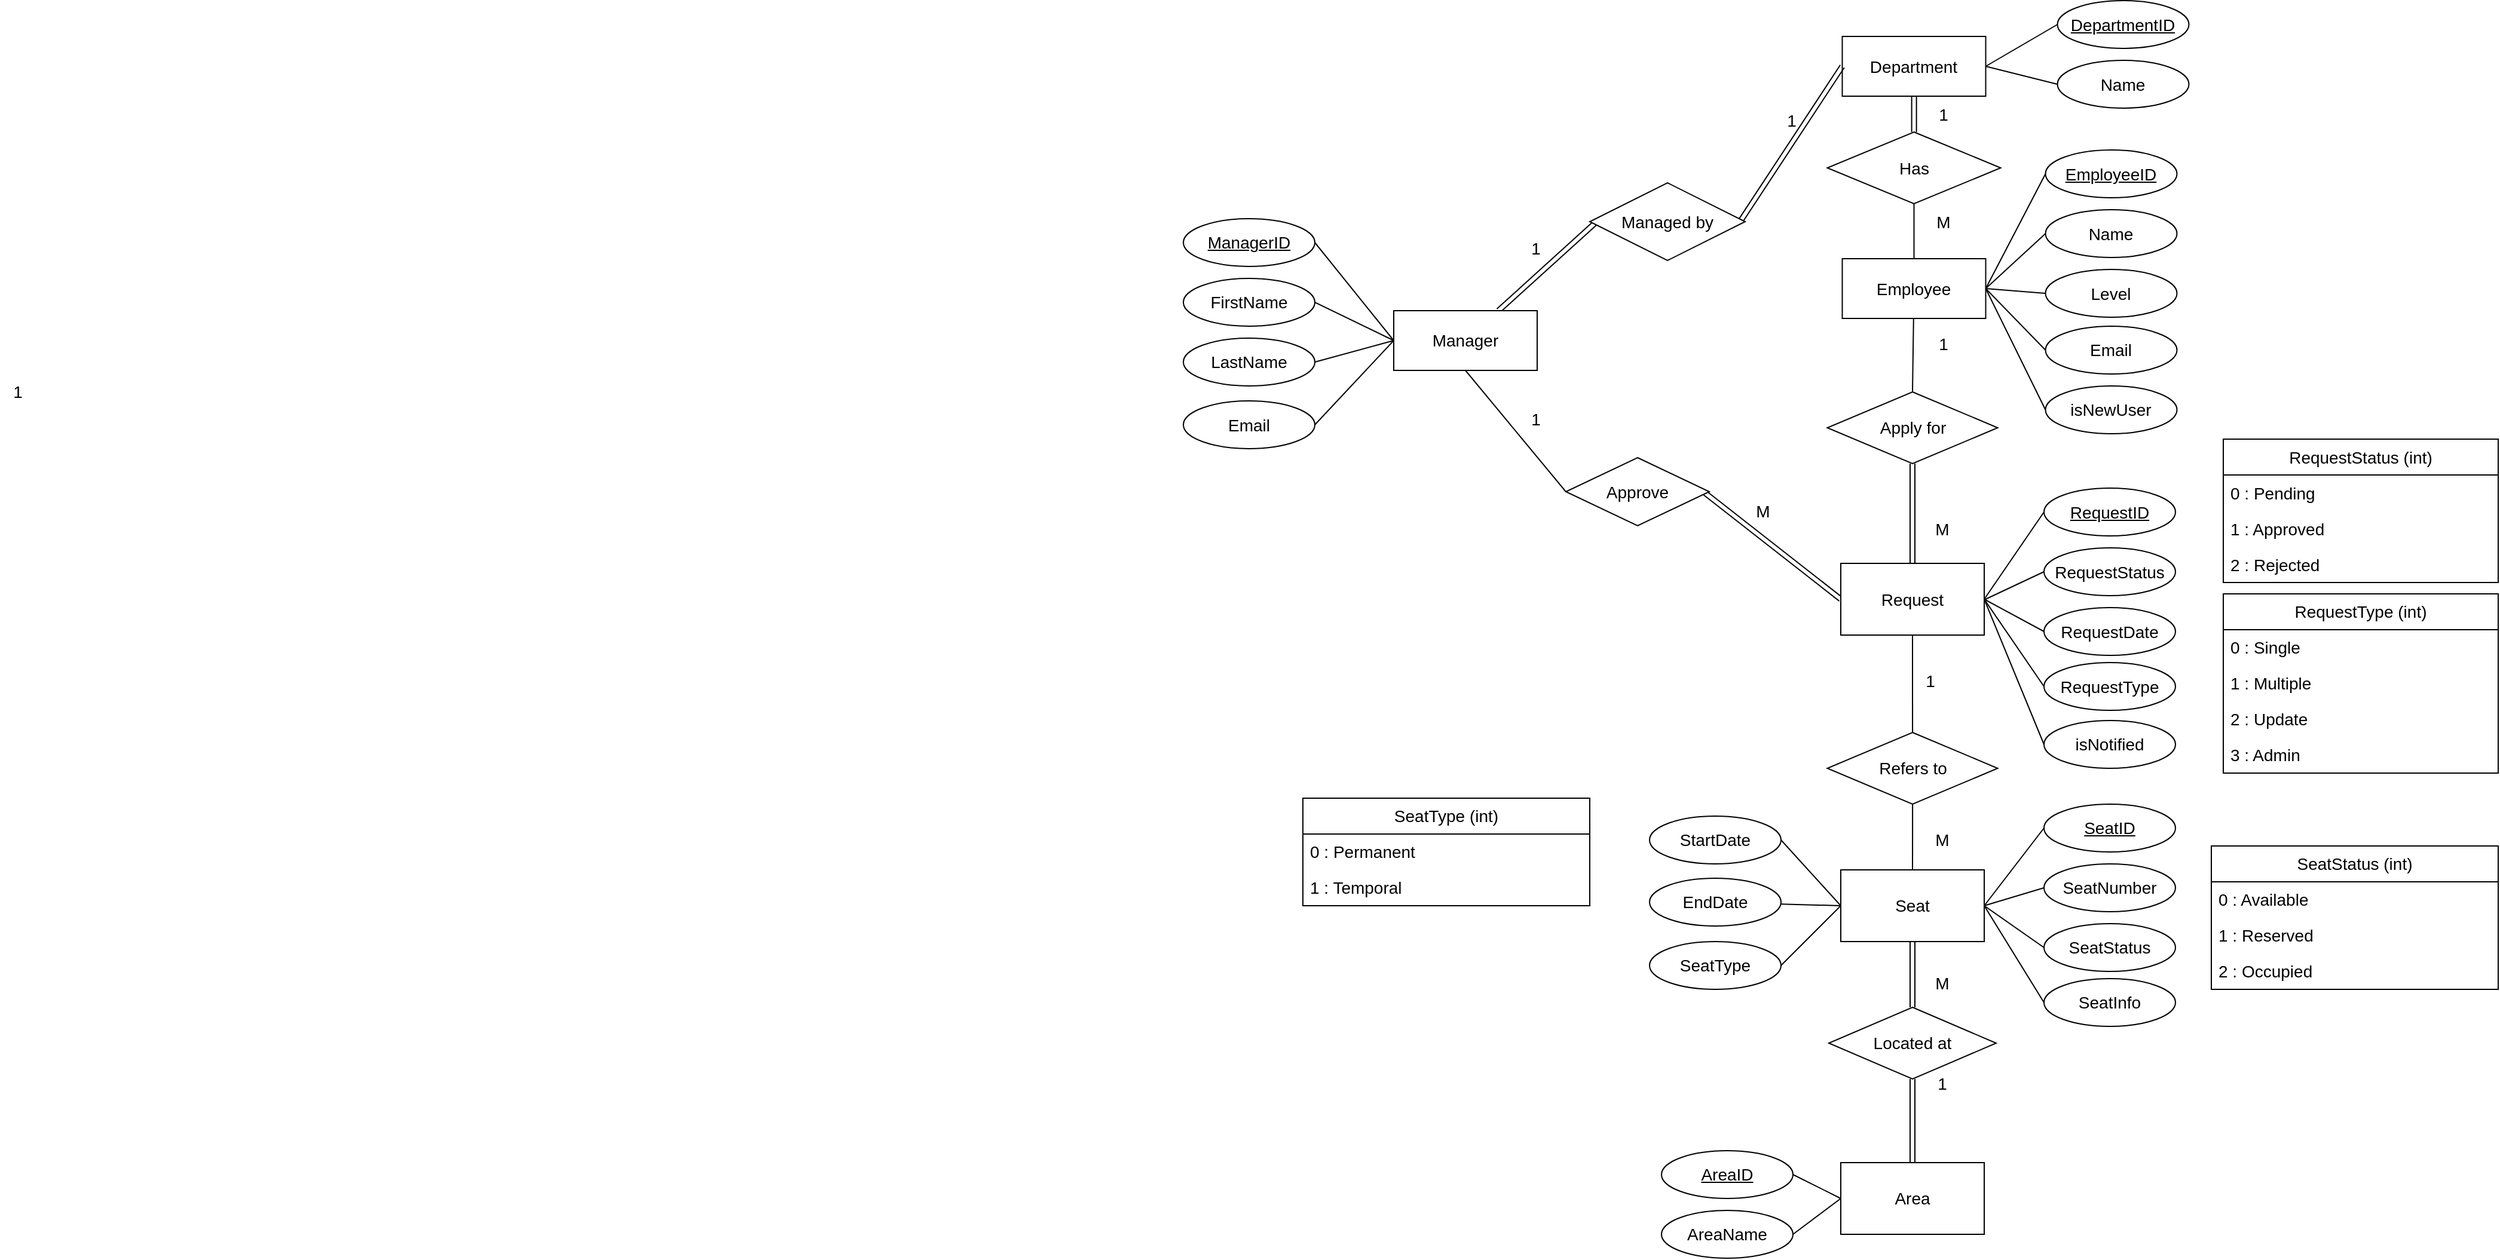 <mxfile version="21.2.1" type="github">
  <diagram name="Page-1" id="x9sIC2Sda1F80iPU7M8W">
    <mxGraphModel dx="3088" dy="756" grid="1" gridSize="10" guides="1" tooltips="1" connect="1" arrows="1" fold="1" page="1" pageScale="1" pageWidth="827" pageHeight="1169" math="0" shadow="0">
      <root>
        <mxCell id="0" />
        <mxCell id="1" parent="0" />
        <mxCell id="0jnCKDfPPuCcQXMNyFVX-3" value="" style="edgeStyle=orthogonalEdgeStyle;rounded=0;orthogonalLoop=1;jettySize=auto;html=1;endArrow=none;endFill=0;shape=link;fontSize=14;" parent="1" source="0jnCKDfPPuCcQXMNyFVX-1" target="0jnCKDfPPuCcQXMNyFVX-2" edge="1">
          <mxGeometry relative="1" as="geometry" />
        </mxCell>
        <mxCell id="0jnCKDfPPuCcQXMNyFVX-11" value="" style="rounded=0;orthogonalLoop=1;jettySize=auto;html=1;endArrow=none;endFill=0;entryX=0;entryY=0.5;entryDx=0;entryDy=0;exitX=1;exitY=0.5;exitDx=0;exitDy=0;fontSize=14;" parent="1" source="0jnCKDfPPuCcQXMNyFVX-1" target="0jnCKDfPPuCcQXMNyFVX-10" edge="1">
          <mxGeometry relative="1" as="geometry" />
        </mxCell>
        <mxCell id="0jnCKDfPPuCcQXMNyFVX-13" style="rounded=0;orthogonalLoop=1;jettySize=auto;html=1;endArrow=none;endFill=0;entryX=0;entryY=0.5;entryDx=0;entryDy=0;exitX=1;exitY=0.5;exitDx=0;exitDy=0;fontSize=14;" parent="1" source="0jnCKDfPPuCcQXMNyFVX-1" target="0jnCKDfPPuCcQXMNyFVX-12" edge="1">
          <mxGeometry relative="1" as="geometry" />
        </mxCell>
        <mxCell id="0jnCKDfPPuCcQXMNyFVX-1" value="Department" style="rounded=0;whiteSpace=wrap;html=1;fontSize=14;" parent="1" vertex="1">
          <mxGeometry x="111.25" y="67.5" width="120" height="50" as="geometry" />
        </mxCell>
        <mxCell id="RbO1kLJSpm7-IBDXhGbu-28" style="edgeStyle=orthogonalEdgeStyle;rounded=0;orthogonalLoop=1;jettySize=auto;html=1;entryX=0.5;entryY=0;entryDx=0;entryDy=0;endArrow=none;endFill=0;" parent="1" source="0jnCKDfPPuCcQXMNyFVX-2" target="0jnCKDfPPuCcQXMNyFVX-5" edge="1">
          <mxGeometry relative="1" as="geometry" />
        </mxCell>
        <mxCell id="0jnCKDfPPuCcQXMNyFVX-2" value="Has" style="rhombus;whiteSpace=wrap;html=1;rounded=0;fontSize=14;" parent="1" vertex="1">
          <mxGeometry x="98.75" y="147.5" width="145" height="60" as="geometry" />
        </mxCell>
        <mxCell id="0jnCKDfPPuCcQXMNyFVX-4" value="M" style="text;html=1;strokeColor=none;fillColor=none;align=center;verticalAlign=middle;whiteSpace=wrap;rounded=0;fontSize=14;" parent="1" vertex="1">
          <mxGeometry x="181.25" y="207.5" width="30" height="30" as="geometry" />
        </mxCell>
        <mxCell id="0jnCKDfPPuCcQXMNyFVX-19" style="rounded=0;orthogonalLoop=1;jettySize=auto;html=1;entryX=0;entryY=0.5;entryDx=0;entryDy=0;endArrow=none;endFill=0;exitX=1;exitY=0.5;exitDx=0;exitDy=0;fontSize=14;" parent="1" source="0jnCKDfPPuCcQXMNyFVX-5" target="0jnCKDfPPuCcQXMNyFVX-14" edge="1">
          <mxGeometry relative="1" as="geometry" />
        </mxCell>
        <mxCell id="0jnCKDfPPuCcQXMNyFVX-20" style="rounded=0;orthogonalLoop=1;jettySize=auto;html=1;entryX=0;entryY=0.5;entryDx=0;entryDy=0;endArrow=none;endFill=0;fontSize=14;exitX=1;exitY=0.5;exitDx=0;exitDy=0;" parent="1" source="0jnCKDfPPuCcQXMNyFVX-5" target="0jnCKDfPPuCcQXMNyFVX-15" edge="1">
          <mxGeometry relative="1" as="geometry">
            <mxPoint x="231.25" y="262.5" as="sourcePoint" />
          </mxGeometry>
        </mxCell>
        <mxCell id="0jnCKDfPPuCcQXMNyFVX-21" style="rounded=0;orthogonalLoop=1;jettySize=auto;html=1;entryX=0;entryY=0.5;entryDx=0;entryDy=0;endArrow=none;endFill=0;fontSize=14;exitX=1;exitY=0.5;exitDx=0;exitDy=0;" parent="1" source="0jnCKDfPPuCcQXMNyFVX-5" target="0jnCKDfPPuCcQXMNyFVX-16" edge="1">
          <mxGeometry relative="1" as="geometry">
            <mxPoint x="231.25" y="262.5" as="sourcePoint" />
          </mxGeometry>
        </mxCell>
        <mxCell id="0jnCKDfPPuCcQXMNyFVX-22" style="rounded=0;orthogonalLoop=1;jettySize=auto;html=1;entryX=0;entryY=0.5;entryDx=0;entryDy=0;endArrow=none;endFill=0;fontSize=14;exitX=1;exitY=0.5;exitDx=0;exitDy=0;" parent="1" source="0jnCKDfPPuCcQXMNyFVX-5" target="0jnCKDfPPuCcQXMNyFVX-17" edge="1">
          <mxGeometry relative="1" as="geometry">
            <mxPoint x="231.25" y="262.5" as="sourcePoint" />
          </mxGeometry>
        </mxCell>
        <mxCell id="0jnCKDfPPuCcQXMNyFVX-28" value="" style="rounded=0;orthogonalLoop=1;jettySize=auto;html=1;fontSize=14;entryX=0.5;entryY=0;entryDx=0;entryDy=0;endArrow=none;endFill=0;" parent="1" source="0jnCKDfPPuCcQXMNyFVX-5" target="znWmD3map7zhyLhBwitS-1" edge="1">
          <mxGeometry relative="1" as="geometry">
            <mxPoint x="170.823" y="342.36" as="targetPoint" />
          </mxGeometry>
        </mxCell>
        <mxCell id="RbO1kLJSpm7-IBDXhGbu-32" style="rounded=0;orthogonalLoop=1;jettySize=auto;html=1;entryX=0;entryY=0.5;entryDx=0;entryDy=0;endArrow=none;endFill=0;exitX=1;exitY=0.5;exitDx=0;exitDy=0;" parent="1" source="0jnCKDfPPuCcQXMNyFVX-5" target="RbO1kLJSpm7-IBDXhGbu-31" edge="1">
          <mxGeometry relative="1" as="geometry" />
        </mxCell>
        <mxCell id="0jnCKDfPPuCcQXMNyFVX-5" value="Employee" style="whiteSpace=wrap;html=1;rounded=0;fontSize=14;" parent="1" vertex="1">
          <mxGeometry x="111.25" y="253.5" width="120" height="50" as="geometry" />
        </mxCell>
        <mxCell id="0jnCKDfPPuCcQXMNyFVX-7" value="1" style="text;html=1;strokeColor=none;fillColor=none;align=center;verticalAlign=middle;whiteSpace=wrap;rounded=0;fontSize=14;" parent="1" vertex="1">
          <mxGeometry x="181.25" y="117.5" width="30" height="30" as="geometry" />
        </mxCell>
        <mxCell id="0jnCKDfPPuCcQXMNyFVX-10" value="&lt;u style=&quot;font-size: 14px;&quot;&gt;DepartmentID&lt;/u&gt;" style="ellipse;whiteSpace=wrap;html=1;rounded=0;fontSize=14;" parent="1" vertex="1">
          <mxGeometry x="291.25" y="37.5" width="110" height="40" as="geometry" />
        </mxCell>
        <mxCell id="0jnCKDfPPuCcQXMNyFVX-12" value="Name" style="ellipse;whiteSpace=wrap;html=1;rounded=0;fontSize=14;" parent="1" vertex="1">
          <mxGeometry x="291.25" y="87.5" width="110" height="40" as="geometry" />
        </mxCell>
        <mxCell id="0jnCKDfPPuCcQXMNyFVX-14" value="&lt;u style=&quot;font-size: 14px;&quot;&gt;EmployeeID&lt;/u&gt;" style="ellipse;whiteSpace=wrap;html=1;rounded=0;fontSize=14;" parent="1" vertex="1">
          <mxGeometry x="281.25" y="162.5" width="110" height="40" as="geometry" />
        </mxCell>
        <mxCell id="0jnCKDfPPuCcQXMNyFVX-15" value="Name" style="ellipse;whiteSpace=wrap;html=1;rounded=0;fontSize=14;" parent="1" vertex="1">
          <mxGeometry x="281.25" y="212.5" width="110" height="40" as="geometry" />
        </mxCell>
        <mxCell id="0jnCKDfPPuCcQXMNyFVX-16" value="Level" style="ellipse;whiteSpace=wrap;html=1;rounded=0;fontSize=14;" parent="1" vertex="1">
          <mxGeometry x="281.25" y="262.5" width="110" height="40" as="geometry" />
        </mxCell>
        <mxCell id="0jnCKDfPPuCcQXMNyFVX-17" value="Email" style="ellipse;whiteSpace=wrap;html=1;rounded=0;fontSize=14;" parent="1" vertex="1">
          <mxGeometry x="281.25" y="310" width="110" height="40" as="geometry" />
        </mxCell>
        <mxCell id="0jnCKDfPPuCcQXMNyFVX-47" value="" style="edgeStyle=orthogonalEdgeStyle;rounded=0;orthogonalLoop=1;jettySize=auto;html=1;endArrow=none;endFill=0;fontSize=14;" parent="1" source="0jnCKDfPPuCcQXMNyFVX-27" target="0jnCKDfPPuCcQXMNyFVX-46" edge="1">
          <mxGeometry relative="1" as="geometry" />
        </mxCell>
        <mxCell id="0jnCKDfPPuCcQXMNyFVX-27" value="Refers to" style="rhombus;whiteSpace=wrap;html=1;rounded=0;fontSize=14;" parent="1" vertex="1">
          <mxGeometry x="98.75" y="650" width="142.5" height="60" as="geometry" />
        </mxCell>
        <mxCell id="0jnCKDfPPuCcQXMNyFVX-29" value="1" style="text;html=1;strokeColor=none;fillColor=none;align=center;verticalAlign=middle;whiteSpace=wrap;rounded=0;fontSize=14;" parent="1" vertex="1">
          <mxGeometry x="181.25" y="310" width="30" height="30" as="geometry" />
        </mxCell>
        <mxCell id="0jnCKDfPPuCcQXMNyFVX-37" value="RequestStatus (int)" style="swimlane;fontStyle=0;childLayout=stackLayout;horizontal=1;startSize=30;horizontalStack=0;resizeParent=1;resizeParentMax=0;resizeLast=0;collapsible=1;marginBottom=0;whiteSpace=wrap;html=1;fontSize=14;" parent="1" vertex="1">
          <mxGeometry x="430" y="404.5" width="230" height="120" as="geometry" />
        </mxCell>
        <mxCell id="0jnCKDfPPuCcQXMNyFVX-38" value="0 : Pending" style="text;strokeColor=none;fillColor=none;align=left;verticalAlign=middle;spacingLeft=4;spacingRight=4;overflow=hidden;points=[[0,0.5],[1,0.5]];portConstraint=eastwest;rotatable=0;whiteSpace=wrap;html=1;fontSize=14;" parent="0jnCKDfPPuCcQXMNyFVX-37" vertex="1">
          <mxGeometry y="30" width="230" height="30" as="geometry" />
        </mxCell>
        <mxCell id="0jnCKDfPPuCcQXMNyFVX-39" value="1 : Approved" style="text;strokeColor=none;fillColor=none;align=left;verticalAlign=middle;spacingLeft=4;spacingRight=4;overflow=hidden;points=[[0,0.5],[1,0.5]];portConstraint=eastwest;rotatable=0;whiteSpace=wrap;html=1;fontSize=14;" parent="0jnCKDfPPuCcQXMNyFVX-37" vertex="1">
          <mxGeometry y="60" width="230" height="30" as="geometry" />
        </mxCell>
        <mxCell id="0jnCKDfPPuCcQXMNyFVX-40" value="2 : Rejected" style="text;strokeColor=none;fillColor=none;align=left;verticalAlign=middle;spacingLeft=4;spacingRight=4;overflow=hidden;points=[[0,0.5],[1,0.5]];portConstraint=eastwest;rotatable=0;whiteSpace=wrap;html=1;fontSize=14;" parent="0jnCKDfPPuCcQXMNyFVX-37" vertex="1">
          <mxGeometry y="90" width="230" height="30" as="geometry" />
        </mxCell>
        <mxCell id="0jnCKDfPPuCcQXMNyFVX-42" value="SeatStatus (int)" style="swimlane;fontStyle=0;childLayout=stackLayout;horizontal=1;startSize=30;horizontalStack=0;resizeParent=1;resizeParentMax=0;resizeLast=0;collapsible=1;marginBottom=0;whiteSpace=wrap;html=1;fontSize=14;" parent="1" vertex="1">
          <mxGeometry x="420" y="745" width="240" height="120" as="geometry">
            <mxRectangle x="430" y="734" width="140" height="30" as="alternateBounds" />
          </mxGeometry>
        </mxCell>
        <mxCell id="0jnCKDfPPuCcQXMNyFVX-43" value="0 : Available" style="text;strokeColor=none;fillColor=none;align=left;verticalAlign=middle;spacingLeft=4;spacingRight=4;overflow=hidden;points=[[0,0.5],[1,0.5]];portConstraint=eastwest;rotatable=0;whiteSpace=wrap;html=1;fontSize=14;" parent="0jnCKDfPPuCcQXMNyFVX-42" vertex="1">
          <mxGeometry y="30" width="240" height="30" as="geometry" />
        </mxCell>
        <mxCell id="0jnCKDfPPuCcQXMNyFVX-44" value="1 : Reserved" style="text;strokeColor=none;fillColor=none;align=left;verticalAlign=middle;spacingLeft=4;spacingRight=4;overflow=hidden;points=[[0,0.5],[1,0.5]];portConstraint=eastwest;rotatable=0;whiteSpace=wrap;html=1;fontSize=14;" parent="0jnCKDfPPuCcQXMNyFVX-42" vertex="1">
          <mxGeometry y="60" width="240" height="30" as="geometry" />
        </mxCell>
        <mxCell id="0jnCKDfPPuCcQXMNyFVX-45" value="2 : Occupied" style="text;strokeColor=none;fillColor=none;align=left;verticalAlign=middle;spacingLeft=4;spacingRight=4;overflow=hidden;points=[[0,0.5],[1,0.5]];portConstraint=eastwest;rotatable=0;whiteSpace=wrap;html=1;fontSize=14;" parent="0jnCKDfPPuCcQXMNyFVX-42" vertex="1">
          <mxGeometry y="90" width="240" height="30" as="geometry" />
        </mxCell>
        <mxCell id="0jnCKDfPPuCcQXMNyFVX-52" style="rounded=0;orthogonalLoop=1;jettySize=auto;html=1;entryX=0;entryY=0.5;entryDx=0;entryDy=0;endArrow=none;endFill=0;fontSize=14;" parent="1" target="0jnCKDfPPuCcQXMNyFVX-48" edge="1">
          <mxGeometry relative="1" as="geometry">
            <mxPoint x="270" y="745" as="targetPoint" />
            <mxPoint x="230" y="795" as="sourcePoint" />
          </mxGeometry>
        </mxCell>
        <mxCell id="0jnCKDfPPuCcQXMNyFVX-53" style="rounded=0;orthogonalLoop=1;jettySize=auto;html=1;entryX=0;entryY=0.5;entryDx=0;entryDy=0;endArrow=none;endFill=0;exitX=1;exitY=0.5;exitDx=0;exitDy=0;fontSize=14;" parent="1" source="0jnCKDfPPuCcQXMNyFVX-46" target="0jnCKDfPPuCcQXMNyFVX-49" edge="1">
          <mxGeometry relative="1" as="geometry" />
        </mxCell>
        <mxCell id="0jnCKDfPPuCcQXMNyFVX-54" style="rounded=0;orthogonalLoop=1;jettySize=auto;html=1;entryX=0;entryY=0.5;entryDx=0;entryDy=0;endArrow=none;endFill=0;exitX=1;exitY=0.5;exitDx=0;exitDy=0;fontSize=14;" parent="1" source="0jnCKDfPPuCcQXMNyFVX-46" target="0jnCKDfPPuCcQXMNyFVX-50" edge="1">
          <mxGeometry relative="1" as="geometry" />
        </mxCell>
        <mxCell id="0jnCKDfPPuCcQXMNyFVX-55" style="rounded=0;orthogonalLoop=1;jettySize=auto;html=1;entryX=0;entryY=0.5;entryDx=0;entryDy=0;endArrow=none;endFill=0;exitX=1;exitY=0.5;exitDx=0;exitDy=0;fontSize=14;" parent="1" source="0jnCKDfPPuCcQXMNyFVX-46" target="0jnCKDfPPuCcQXMNyFVX-51" edge="1">
          <mxGeometry relative="1" as="geometry">
            <mxPoint x="230" y="795" as="sourcePoint" />
          </mxGeometry>
        </mxCell>
        <mxCell id="0jnCKDfPPuCcQXMNyFVX-60" style="edgeStyle=orthogonalEdgeStyle;rounded=0;orthogonalLoop=1;jettySize=auto;html=1;entryX=0.5;entryY=0;entryDx=0;entryDy=0;endArrow=none;endFill=0;shape=link;fontSize=14;" parent="1" source="0jnCKDfPPuCcQXMNyFVX-46" target="0jnCKDfPPuCcQXMNyFVX-59" edge="1">
          <mxGeometry relative="1" as="geometry" />
        </mxCell>
        <mxCell id="0jnCKDfPPuCcQXMNyFVX-46" value="Seat" style="whiteSpace=wrap;html=1;rounded=0;fontSize=14;" parent="1" vertex="1">
          <mxGeometry x="110" y="765" width="120" height="60" as="geometry" />
        </mxCell>
        <mxCell id="0jnCKDfPPuCcQXMNyFVX-48" value="&lt;u style=&quot;font-size: 14px;&quot;&gt;SeatID&lt;/u&gt;" style="ellipse;whiteSpace=wrap;html=1;rounded=0;fontSize=14;" parent="1" vertex="1">
          <mxGeometry x="280" y="710" width="110" height="40" as="geometry" />
        </mxCell>
        <mxCell id="0jnCKDfPPuCcQXMNyFVX-49" value="SeatNumber" style="ellipse;whiteSpace=wrap;html=1;rounded=0;fontSize=14;" parent="1" vertex="1">
          <mxGeometry x="280" y="760" width="110" height="40" as="geometry" />
        </mxCell>
        <mxCell id="0jnCKDfPPuCcQXMNyFVX-50" value="SeatStatus" style="ellipse;whiteSpace=wrap;html=1;rounded=0;fontSize=14;" parent="1" vertex="1">
          <mxGeometry x="280" y="810" width="110" height="40" as="geometry" />
        </mxCell>
        <mxCell id="0jnCKDfPPuCcQXMNyFVX-51" value="SeatInfo" style="ellipse;whiteSpace=wrap;html=1;rounded=0;fontSize=14;" parent="1" vertex="1">
          <mxGeometry x="280" y="856" width="110" height="40" as="geometry" />
        </mxCell>
        <mxCell id="0jnCKDfPPuCcQXMNyFVX-64" value="" style="edgeStyle=orthogonalEdgeStyle;rounded=0;orthogonalLoop=1;jettySize=auto;html=1;shape=link;fontSize=14;" parent="1" source="0jnCKDfPPuCcQXMNyFVX-59" target="0jnCKDfPPuCcQXMNyFVX-63" edge="1">
          <mxGeometry relative="1" as="geometry" />
        </mxCell>
        <mxCell id="0jnCKDfPPuCcQXMNyFVX-59" value="Located at" style="rhombus;whiteSpace=wrap;html=1;rounded=0;fontSize=14;" parent="1" vertex="1">
          <mxGeometry x="100" y="880" width="140" height="60" as="geometry" />
        </mxCell>
        <mxCell id="0jnCKDfPPuCcQXMNyFVX-61" value="M" style="text;html=1;strokeColor=none;fillColor=none;align=center;verticalAlign=middle;whiteSpace=wrap;rounded=0;fontSize=14;" parent="1" vertex="1">
          <mxGeometry x="180" y="725" width="30" height="30" as="geometry" />
        </mxCell>
        <mxCell id="0jnCKDfPPuCcQXMNyFVX-62" value="M" style="text;html=1;strokeColor=none;fillColor=none;align=center;verticalAlign=middle;whiteSpace=wrap;rounded=0;fontSize=14;" parent="1" vertex="1">
          <mxGeometry x="180" y="845" width="30" height="30" as="geometry" />
        </mxCell>
        <mxCell id="0jnCKDfPPuCcQXMNyFVX-63" value="Area" style="whiteSpace=wrap;html=1;rounded=0;fontSize=14;" parent="1" vertex="1">
          <mxGeometry x="110" y="1010" width="120" height="60" as="geometry" />
        </mxCell>
        <mxCell id="0jnCKDfPPuCcQXMNyFVX-68" style="rounded=0;orthogonalLoop=1;jettySize=auto;html=1;entryX=0;entryY=0.5;entryDx=0;entryDy=0;endArrow=none;endFill=0;exitX=1;exitY=0.5;exitDx=0;exitDy=0;fontSize=14;" parent="1" source="0jnCKDfPPuCcQXMNyFVX-65" target="0jnCKDfPPuCcQXMNyFVX-63" edge="1">
          <mxGeometry relative="1" as="geometry" />
        </mxCell>
        <mxCell id="0jnCKDfPPuCcQXMNyFVX-65" value="&lt;u style=&quot;font-size: 14px;&quot;&gt;AreaID&lt;/u&gt;" style="ellipse;whiteSpace=wrap;html=1;rounded=0;fontSize=14;" parent="1" vertex="1">
          <mxGeometry x="-40" y="1000" width="110" height="40" as="geometry" />
        </mxCell>
        <mxCell id="0jnCKDfPPuCcQXMNyFVX-69" style="rounded=0;orthogonalLoop=1;jettySize=auto;html=1;endArrow=none;endFill=0;exitX=1;exitY=0.5;exitDx=0;exitDy=0;fontSize=14;" parent="1" source="0jnCKDfPPuCcQXMNyFVX-66" edge="1">
          <mxGeometry relative="1" as="geometry">
            <mxPoint x="110" y="1040" as="targetPoint" />
          </mxGeometry>
        </mxCell>
        <mxCell id="0jnCKDfPPuCcQXMNyFVX-66" value="AreaName" style="ellipse;whiteSpace=wrap;html=1;rounded=0;fontSize=14;" parent="1" vertex="1">
          <mxGeometry x="-40" y="1050" width="110" height="40" as="geometry" />
        </mxCell>
        <mxCell id="0jnCKDfPPuCcQXMNyFVX-70" value="1" style="text;html=1;strokeColor=none;fillColor=none;align=center;verticalAlign=middle;whiteSpace=wrap;rounded=0;fontSize=14;" parent="1" vertex="1">
          <mxGeometry x="180" y="929" width="30" height="30" as="geometry" />
        </mxCell>
        <mxCell id="znWmD3map7zhyLhBwitS-8" value="" style="edgeStyle=orthogonalEdgeStyle;rounded=0;orthogonalLoop=1;jettySize=auto;html=1;endArrow=none;endFill=0;shape=link;exitX=0.5;exitY=1;exitDx=0;exitDy=0;" parent="1" source="znWmD3map7zhyLhBwitS-1" target="znWmD3map7zhyLhBwitS-7" edge="1">
          <mxGeometry relative="1" as="geometry" />
        </mxCell>
        <mxCell id="znWmD3map7zhyLhBwitS-1" value="Apply for" style="rhombus;whiteSpace=wrap;html=1;rounded=0;fontSize=14;" parent="1" vertex="1">
          <mxGeometry x="98.75" y="365" width="142.5" height="60" as="geometry" />
        </mxCell>
        <mxCell id="znWmD3map7zhyLhBwitS-4" value="" style="rounded=0;orthogonalLoop=1;jettySize=auto;html=1;endArrow=none;endFill=0;entryX=0;entryY=0.5;entryDx=0;entryDy=0;exitX=0.5;exitY=1;exitDx=0;exitDy=0;" parent="1" source="znWmD3map7zhyLhBwitS-2" target="znWmD3map7zhyLhBwitS-3" edge="1">
          <mxGeometry relative="1" as="geometry" />
        </mxCell>
        <mxCell id="x8Iow881cjHOnN5J1-t7-8" value="" style="rounded=0;orthogonalLoop=1;jettySize=auto;html=1;endArrow=none;endFill=0;shape=link;entryX=0.039;entryY=0.51;entryDx=0;entryDy=0;entryPerimeter=0;" parent="1" source="znWmD3map7zhyLhBwitS-2" target="x8Iow881cjHOnN5J1-t7-7" edge="1">
          <mxGeometry relative="1" as="geometry" />
        </mxCell>
        <mxCell id="znWmD3map7zhyLhBwitS-2" value="Manager" style="whiteSpace=wrap;html=1;rounded=0;fontSize=14;" parent="1" vertex="1">
          <mxGeometry x="-264" y="297" width="120" height="50" as="geometry" />
        </mxCell>
        <mxCell id="znWmD3map7zhyLhBwitS-10" style="rounded=0;orthogonalLoop=1;jettySize=auto;html=1;entryX=0;entryY=0.5;entryDx=0;entryDy=0;endArrow=none;endFill=0;shape=link;exitX=0.962;exitY=0.505;exitDx=0;exitDy=0;exitPerimeter=0;" parent="1" source="znWmD3map7zhyLhBwitS-3" target="znWmD3map7zhyLhBwitS-7" edge="1">
          <mxGeometry relative="1" as="geometry" />
        </mxCell>
        <mxCell id="znWmD3map7zhyLhBwitS-3" value="Approve" style="rhombus;whiteSpace=wrap;html=1;fontSize=14;rounded=0;" parent="1" vertex="1">
          <mxGeometry x="-120" y="420" width="120" height="57" as="geometry" />
        </mxCell>
        <mxCell id="znWmD3map7zhyLhBwitS-17" style="edgeStyle=orthogonalEdgeStyle;rounded=0;orthogonalLoop=1;jettySize=auto;html=1;endArrow=none;endFill=0;" parent="1" source="znWmD3map7zhyLhBwitS-7" target="0jnCKDfPPuCcQXMNyFVX-27" edge="1">
          <mxGeometry relative="1" as="geometry" />
        </mxCell>
        <mxCell id="znWmD3map7zhyLhBwitS-7" value="Request" style="whiteSpace=wrap;html=1;fontSize=14;rounded=0;" parent="1" vertex="1">
          <mxGeometry x="110" y="508.5" width="120" height="60" as="geometry" />
        </mxCell>
        <mxCell id="znWmD3map7zhyLhBwitS-15" style="rounded=0;orthogonalLoop=1;jettySize=auto;html=1;entryX=1;entryY=0.5;entryDx=0;entryDy=0;endArrow=none;endFill=0;exitX=0;exitY=0.5;exitDx=0;exitDy=0;" parent="1" source="znWmD3map7zhyLhBwitS-11" target="znWmD3map7zhyLhBwitS-7" edge="1">
          <mxGeometry relative="1" as="geometry" />
        </mxCell>
        <mxCell id="znWmD3map7zhyLhBwitS-11" value="&lt;u style=&quot;font-size: 14px;&quot;&gt;RequestID&lt;/u&gt;" style="ellipse;whiteSpace=wrap;html=1;rounded=0;fontSize=14;" parent="1" vertex="1">
          <mxGeometry x="280" y="445.5" width="110" height="40" as="geometry" />
        </mxCell>
        <mxCell id="znWmD3map7zhyLhBwitS-14" style="rounded=0;orthogonalLoop=1;jettySize=auto;html=1;endArrow=none;endFill=0;exitX=0;exitY=0.5;exitDx=0;exitDy=0;" parent="1" source="znWmD3map7zhyLhBwitS-12" edge="1">
          <mxGeometry relative="1" as="geometry">
            <mxPoint x="230" y="539" as="targetPoint" />
          </mxGeometry>
        </mxCell>
        <mxCell id="znWmD3map7zhyLhBwitS-12" value="RequestStatus" style="ellipse;whiteSpace=wrap;html=1;rounded=0;fontSize=14;" parent="1" vertex="1">
          <mxGeometry x="280" y="495.5" width="110" height="40" as="geometry" />
        </mxCell>
        <mxCell id="znWmD3map7zhyLhBwitS-16" style="rounded=0;orthogonalLoop=1;jettySize=auto;html=1;entryX=1;entryY=0.5;entryDx=0;entryDy=0;endArrow=none;endFill=0;exitX=0;exitY=0.5;exitDx=0;exitDy=0;" parent="1" source="znWmD3map7zhyLhBwitS-13" target="znWmD3map7zhyLhBwitS-7" edge="1">
          <mxGeometry relative="1" as="geometry" />
        </mxCell>
        <mxCell id="znWmD3map7zhyLhBwitS-13" value="RequestDate" style="ellipse;whiteSpace=wrap;html=1;rounded=0;fontSize=14;" parent="1" vertex="1">
          <mxGeometry x="280" y="545.5" width="110" height="40" as="geometry" />
        </mxCell>
        <mxCell id="qm03SWZNLX3FFc-geUG5-5" style="rounded=0;orthogonalLoop=1;jettySize=auto;html=1;entryX=0;entryY=0.5;entryDx=0;entryDy=0;endArrow=none;endFill=0;exitX=1;exitY=0.5;exitDx=0;exitDy=0;" parent="1" source="qm03SWZNLX3FFc-geUG5-1" target="znWmD3map7zhyLhBwitS-2" edge="1">
          <mxGeometry relative="1" as="geometry" />
        </mxCell>
        <mxCell id="qm03SWZNLX3FFc-geUG5-1" value="&lt;u style=&quot;font-size: 14px;&quot;&gt;ManagerID&lt;/u&gt;" style="ellipse;whiteSpace=wrap;html=1;rounded=0;fontSize=14;" parent="1" vertex="1">
          <mxGeometry x="-440" y="220" width="110" height="40" as="geometry" />
        </mxCell>
        <mxCell id="qm03SWZNLX3FFc-geUG5-6" style="rounded=0;orthogonalLoop=1;jettySize=auto;html=1;entryX=0;entryY=0.5;entryDx=0;entryDy=0;endArrow=none;endFill=0;exitX=1;exitY=0.5;exitDx=0;exitDy=0;" parent="1" source="qm03SWZNLX3FFc-geUG5-2" target="znWmD3map7zhyLhBwitS-2" edge="1">
          <mxGeometry relative="1" as="geometry" />
        </mxCell>
        <mxCell id="qm03SWZNLX3FFc-geUG5-2" value="FirstName" style="ellipse;whiteSpace=wrap;html=1;rounded=0;fontSize=14;" parent="1" vertex="1">
          <mxGeometry x="-440" y="270" width="110" height="40" as="geometry" />
        </mxCell>
        <mxCell id="qm03SWZNLX3FFc-geUG5-7" style="rounded=0;orthogonalLoop=1;jettySize=auto;html=1;entryX=0;entryY=0.5;entryDx=0;entryDy=0;endArrow=none;endFill=0;exitX=1;exitY=0.5;exitDx=0;exitDy=0;" parent="1" source="qm03SWZNLX3FFc-geUG5-3" target="znWmD3map7zhyLhBwitS-2" edge="1">
          <mxGeometry relative="1" as="geometry">
            <mxPoint x="-307" y="330.5" as="sourcePoint" />
          </mxGeometry>
        </mxCell>
        <mxCell id="qm03SWZNLX3FFc-geUG5-3" value="LastName" style="ellipse;whiteSpace=wrap;html=1;rounded=0;fontSize=14;" parent="1" vertex="1">
          <mxGeometry x="-440" y="320" width="110" height="40" as="geometry" />
        </mxCell>
        <mxCell id="qm03SWZNLX3FFc-geUG5-8" style="rounded=0;orthogonalLoop=1;jettySize=auto;html=1;entryX=0;entryY=0.5;entryDx=0;entryDy=0;endArrow=none;endFill=0;exitX=1;exitY=0.5;exitDx=0;exitDy=0;" parent="1" source="qm03SWZNLX3FFc-geUG5-4" target="znWmD3map7zhyLhBwitS-2" edge="1">
          <mxGeometry relative="1" as="geometry" />
        </mxCell>
        <mxCell id="qm03SWZNLX3FFc-geUG5-4" value="Email" style="ellipse;whiteSpace=wrap;html=1;rounded=0;fontSize=14;" parent="1" vertex="1">
          <mxGeometry x="-440" y="372.5" width="110" height="40" as="geometry" />
        </mxCell>
        <mxCell id="qm03SWZNLX3FFc-geUG5-9" value="M" style="text;html=1;strokeColor=none;fillColor=none;align=center;verticalAlign=middle;whiteSpace=wrap;rounded=0;fontSize=14;" parent="1" vertex="1">
          <mxGeometry x="180" y="465" width="30" height="30" as="geometry" />
        </mxCell>
        <mxCell id="qm03SWZNLX3FFc-geUG5-10" value="M" style="text;html=1;strokeColor=none;fillColor=none;align=center;verticalAlign=middle;whiteSpace=wrap;rounded=0;fontSize=14;" parent="1" vertex="1">
          <mxGeometry x="30" y="450" width="30" height="30" as="geometry" />
        </mxCell>
        <mxCell id="x8Iow881cjHOnN5J1-t7-9" style="rounded=0;orthogonalLoop=1;jettySize=auto;html=1;entryX=0;entryY=0.5;entryDx=0;entryDy=0;endArrow=none;endFill=0;shape=link;exitX=0.969;exitY=0.495;exitDx=0;exitDy=0;exitPerimeter=0;" parent="1" source="x8Iow881cjHOnN5J1-t7-7" target="0jnCKDfPPuCcQXMNyFVX-1" edge="1">
          <mxGeometry relative="1" as="geometry">
            <mxPoint x="50" y="322" as="sourcePoint" />
          </mxGeometry>
        </mxCell>
        <mxCell id="x8Iow881cjHOnN5J1-t7-7" value="Managed by" style="rhombus;whiteSpace=wrap;html=1;fontSize=14;rounded=0;" parent="1" vertex="1">
          <mxGeometry x="-100" y="190" width="130" height="65" as="geometry" />
        </mxCell>
        <mxCell id="x8Iow881cjHOnN5J1-t7-11" value="1" style="text;html=1;strokeColor=none;fillColor=none;align=center;verticalAlign=middle;whiteSpace=wrap;rounded=0;fontSize=14;" parent="1" vertex="1">
          <mxGeometry x="-160" y="230" width="30" height="30" as="geometry" />
        </mxCell>
        <mxCell id="x8Iow881cjHOnN5J1-t7-12" value="1" style="text;html=1;strokeColor=none;fillColor=none;align=center;verticalAlign=middle;whiteSpace=wrap;rounded=0;fontSize=14;" parent="1" vertex="1">
          <mxGeometry x="54" y="122.5" width="30" height="30" as="geometry" />
        </mxCell>
        <mxCell id="x8Iow881cjHOnN5J1-t7-13" value="1" style="text;html=1;strokeColor=none;fillColor=none;align=center;verticalAlign=middle;whiteSpace=wrap;rounded=0;fontSize=14;" parent="1" vertex="1">
          <mxGeometry x="-160" y="372.5" width="30" height="30" as="geometry" />
        </mxCell>
        <mxCell id="x8Iow881cjHOnN5J1-t7-14" value="1" style="text;html=1;strokeColor=none;fillColor=none;align=center;verticalAlign=middle;whiteSpace=wrap;rounded=0;fontSize=14;" parent="1" vertex="1">
          <mxGeometry x="-1430" y="350" width="30" height="30" as="geometry" />
        </mxCell>
        <mxCell id="SV7SgHQh2uX9AODtfDUU-5" style="rounded=0;orthogonalLoop=1;jettySize=auto;html=1;entryX=1;entryY=0.5;entryDx=0;entryDy=0;endArrow=none;endFill=0;exitX=0;exitY=0.5;exitDx=0;exitDy=0;" parent="1" source="SV7SgHQh2uX9AODtfDUU-4" target="znWmD3map7zhyLhBwitS-7" edge="1">
          <mxGeometry relative="1" as="geometry" />
        </mxCell>
        <mxCell id="SV7SgHQh2uX9AODtfDUU-4" value="RequestType" style="ellipse;whiteSpace=wrap;html=1;rounded=0;fontSize=14;" parent="1" vertex="1">
          <mxGeometry x="280" y="591.5" width="110" height="40" as="geometry" />
        </mxCell>
        <mxCell id="SV7SgHQh2uX9AODtfDUU-8" style="rounded=0;orthogonalLoop=1;jettySize=auto;html=1;entryX=1;entryY=0.5;entryDx=0;entryDy=0;endArrow=none;endFill=0;exitX=0;exitY=0.5;exitDx=0;exitDy=0;" parent="1" source="SV7SgHQh2uX9AODtfDUU-6" target="znWmD3map7zhyLhBwitS-7" edge="1">
          <mxGeometry relative="1" as="geometry" />
        </mxCell>
        <mxCell id="SV7SgHQh2uX9AODtfDUU-6" value="isNotified" style="ellipse;whiteSpace=wrap;html=1;rounded=0;fontSize=14;" parent="1" vertex="1">
          <mxGeometry x="280" y="640" width="110" height="40" as="geometry" />
        </mxCell>
        <mxCell id="SV7SgHQh2uX9AODtfDUU-7" value="1" style="text;html=1;strokeColor=none;fillColor=none;align=center;verticalAlign=middle;whiteSpace=wrap;rounded=0;fontSize=14;" parent="1" vertex="1">
          <mxGeometry x="170" y="591.5" width="30" height="30" as="geometry" />
        </mxCell>
        <mxCell id="RbO1kLJSpm7-IBDXhGbu-13" style="rounded=0;orthogonalLoop=1;jettySize=auto;html=1;entryX=0;entryY=0.5;entryDx=0;entryDy=0;endArrow=none;endFill=0;exitX=1;exitY=0.5;exitDx=0;exitDy=0;" parent="1" source="RbO1kLJSpm7-IBDXhGbu-10" target="0jnCKDfPPuCcQXMNyFVX-46" edge="1">
          <mxGeometry relative="1" as="geometry" />
        </mxCell>
        <mxCell id="RbO1kLJSpm7-IBDXhGbu-10" value="StartDate" style="ellipse;whiteSpace=wrap;html=1;rounded=0;fontSize=14;" parent="1" vertex="1">
          <mxGeometry x="-50" y="720" width="110" height="40" as="geometry" />
        </mxCell>
        <mxCell id="RbO1kLJSpm7-IBDXhGbu-14" style="rounded=0;orthogonalLoop=1;jettySize=auto;html=1;entryX=0;entryY=0.5;entryDx=0;entryDy=0;endArrow=none;endFill=0;" parent="1" source="RbO1kLJSpm7-IBDXhGbu-11" target="0jnCKDfPPuCcQXMNyFVX-46" edge="1">
          <mxGeometry relative="1" as="geometry" />
        </mxCell>
        <mxCell id="RbO1kLJSpm7-IBDXhGbu-11" value="EndDate" style="ellipse;whiteSpace=wrap;html=1;rounded=0;fontSize=14;" parent="1" vertex="1">
          <mxGeometry x="-50" y="772" width="110" height="40" as="geometry" />
        </mxCell>
        <mxCell id="RbO1kLJSpm7-IBDXhGbu-15" style="rounded=0;orthogonalLoop=1;jettySize=auto;html=1;entryX=0;entryY=0.5;entryDx=0;entryDy=0;endArrow=none;endFill=0;exitX=1;exitY=0.5;exitDx=0;exitDy=0;" parent="1" source="RbO1kLJSpm7-IBDXhGbu-12" target="0jnCKDfPPuCcQXMNyFVX-46" edge="1">
          <mxGeometry relative="1" as="geometry" />
        </mxCell>
        <mxCell id="RbO1kLJSpm7-IBDXhGbu-12" value="SeatType" style="ellipse;whiteSpace=wrap;html=1;rounded=0;fontSize=14;" parent="1" vertex="1">
          <mxGeometry x="-50" y="825" width="110" height="40" as="geometry" />
        </mxCell>
        <mxCell id="RbO1kLJSpm7-IBDXhGbu-16" value="SeatType (int)" style="swimlane;fontStyle=0;childLayout=stackLayout;horizontal=1;startSize=30;horizontalStack=0;resizeParent=1;resizeParentMax=0;resizeLast=0;collapsible=1;marginBottom=0;whiteSpace=wrap;html=1;fontSize=14;" parent="1" vertex="1">
          <mxGeometry x="-340" y="705" width="240" height="90" as="geometry">
            <mxRectangle x="430" y="734" width="140" height="30" as="alternateBounds" />
          </mxGeometry>
        </mxCell>
        <mxCell id="RbO1kLJSpm7-IBDXhGbu-17" value="0 : Permanent" style="text;strokeColor=none;fillColor=none;align=left;verticalAlign=middle;spacingLeft=4;spacingRight=4;overflow=hidden;points=[[0,0.5],[1,0.5]];portConstraint=eastwest;rotatable=0;whiteSpace=wrap;html=1;fontSize=14;" parent="RbO1kLJSpm7-IBDXhGbu-16" vertex="1">
          <mxGeometry y="30" width="240" height="30" as="geometry" />
        </mxCell>
        <mxCell id="RbO1kLJSpm7-IBDXhGbu-18" value="1 : Temporal" style="text;strokeColor=none;fillColor=none;align=left;verticalAlign=middle;spacingLeft=4;spacingRight=4;overflow=hidden;points=[[0,0.5],[1,0.5]];portConstraint=eastwest;rotatable=0;whiteSpace=wrap;html=1;fontSize=14;" parent="RbO1kLJSpm7-IBDXhGbu-16" vertex="1">
          <mxGeometry y="60" width="240" height="30" as="geometry" />
        </mxCell>
        <mxCell id="RbO1kLJSpm7-IBDXhGbu-22" value="RequestType (int)" style="swimlane;fontStyle=0;childLayout=stackLayout;horizontal=1;startSize=30;horizontalStack=0;resizeParent=1;resizeParentMax=0;resizeLast=0;collapsible=1;marginBottom=0;whiteSpace=wrap;html=1;fontSize=14;" parent="1" vertex="1">
          <mxGeometry x="430" y="534" width="230" height="150" as="geometry" />
        </mxCell>
        <mxCell id="RbO1kLJSpm7-IBDXhGbu-23" value="0 : Single" style="text;strokeColor=none;fillColor=none;align=left;verticalAlign=middle;spacingLeft=4;spacingRight=4;overflow=hidden;points=[[0,0.5],[1,0.5]];portConstraint=eastwest;rotatable=0;whiteSpace=wrap;html=1;fontSize=14;" parent="RbO1kLJSpm7-IBDXhGbu-22" vertex="1">
          <mxGeometry y="30" width="230" height="30" as="geometry" />
        </mxCell>
        <mxCell id="RbO1kLJSpm7-IBDXhGbu-24" value="1 : Multiple" style="text;strokeColor=none;fillColor=none;align=left;verticalAlign=middle;spacingLeft=4;spacingRight=4;overflow=hidden;points=[[0,0.5],[1,0.5]];portConstraint=eastwest;rotatable=0;whiteSpace=wrap;html=1;fontSize=14;" parent="RbO1kLJSpm7-IBDXhGbu-22" vertex="1">
          <mxGeometry y="60" width="230" height="30" as="geometry" />
        </mxCell>
        <mxCell id="RbO1kLJSpm7-IBDXhGbu-25" value="2 : Update" style="text;strokeColor=none;fillColor=none;align=left;verticalAlign=middle;spacingLeft=4;spacingRight=4;overflow=hidden;points=[[0,0.5],[1,0.5]];portConstraint=eastwest;rotatable=0;whiteSpace=wrap;html=1;fontSize=14;" parent="RbO1kLJSpm7-IBDXhGbu-22" vertex="1">
          <mxGeometry y="90" width="230" height="30" as="geometry" />
        </mxCell>
        <mxCell id="RbO1kLJSpm7-IBDXhGbu-27" value="3 : Admin" style="text;strokeColor=none;fillColor=none;align=left;verticalAlign=middle;spacingLeft=4;spacingRight=4;overflow=hidden;points=[[0,0.5],[1,0.5]];portConstraint=eastwest;rotatable=0;whiteSpace=wrap;html=1;fontSize=14;" parent="RbO1kLJSpm7-IBDXhGbu-22" vertex="1">
          <mxGeometry y="120" width="230" height="30" as="geometry" />
        </mxCell>
        <mxCell id="RbO1kLJSpm7-IBDXhGbu-31" value="isNewUser" style="ellipse;whiteSpace=wrap;html=1;rounded=0;fontSize=14;" parent="1" vertex="1">
          <mxGeometry x="281.25" y="360" width="110" height="40" as="geometry" />
        </mxCell>
      </root>
    </mxGraphModel>
  </diagram>
</mxfile>
